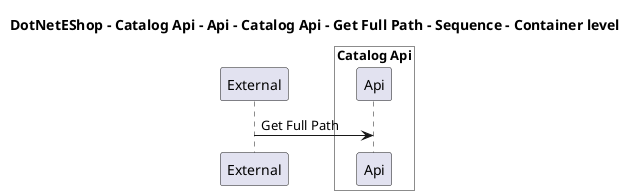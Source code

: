 @startuml

title DotNetEShop - Catalog Api - Api - Catalog Api - Get Full Path - Sequence - Container level

participant "External" as C4InterFlow.SoftwareSystems.ExternalSystem

box "Catalog Api" #White
    participant "Api" as DotNetEShop.SoftwareSystems.CatalogApi.Containers.Api
end box


C4InterFlow.SoftwareSystems.ExternalSystem -> DotNetEShop.SoftwareSystems.CatalogApi.Containers.Api : Get Full Path


@enduml
